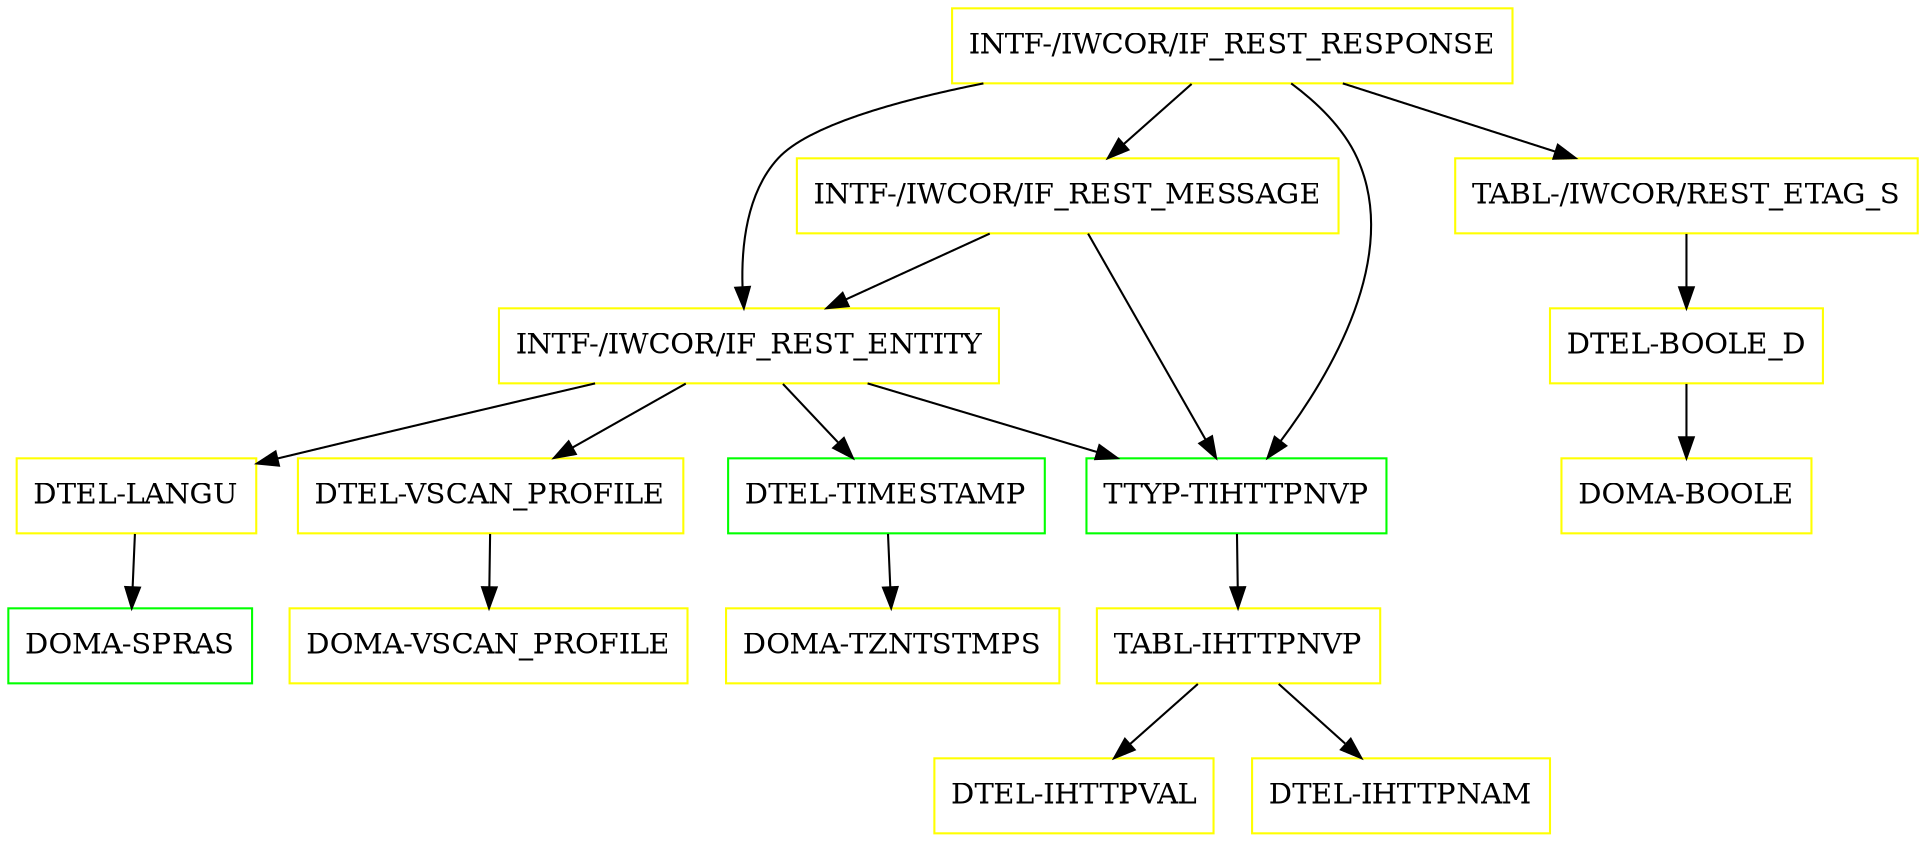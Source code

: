 digraph G {
  "INTF-/IWCOR/IF_REST_RESPONSE" [shape=box,color=yellow];
  "INTF-/IWCOR/IF_REST_ENTITY" [shape=box,color=yellow,URL="./INTF_%23IWCOR%23IF_REST_ENTITY.html"];
  "DTEL-VSCAN_PROFILE" [shape=box,color=yellow,URL="./DTEL_VSCAN_PROFILE.html"];
  "DOMA-VSCAN_PROFILE" [shape=box,color=yellow,URL="./DOMA_VSCAN_PROFILE.html"];
  "DTEL-TIMESTAMP" [shape=box,color=green,URL="./DTEL_TIMESTAMP.html"];
  "DOMA-TZNTSTMPS" [shape=box,color=yellow,URL="./DOMA_TZNTSTMPS.html"];
  "DTEL-LANGU" [shape=box,color=yellow,URL="./DTEL_LANGU.html"];
  "DOMA-SPRAS" [shape=box,color=green,URL="./DOMA_SPRAS.html"];
  "TTYP-TIHTTPNVP" [shape=box,color=green,URL="./TTYP_TIHTTPNVP.html"];
  "TABL-IHTTPNVP" [shape=box,color=yellow,URL="./TABL_IHTTPNVP.html"];
  "DTEL-IHTTPVAL" [shape=box,color=yellow,URL="./DTEL_IHTTPVAL.html"];
  "DTEL-IHTTPNAM" [shape=box,color=yellow,URL="./DTEL_IHTTPNAM.html"];
  "INTF-/IWCOR/IF_REST_MESSAGE" [shape=box,color=yellow,URL="./INTF_%23IWCOR%23IF_REST_MESSAGE.html"];
  "TABL-/IWCOR/REST_ETAG_S" [shape=box,color=yellow,URL="./TABL_%23IWCOR%23REST_ETAG_S.html"];
  "DTEL-BOOLE_D" [shape=box,color=yellow,URL="./DTEL_BOOLE_D.html"];
  "DOMA-BOOLE" [shape=box,color=yellow,URL="./DOMA_BOOLE.html"];
  "INTF-/IWCOR/IF_REST_RESPONSE" -> "TABL-/IWCOR/REST_ETAG_S";
  "INTF-/IWCOR/IF_REST_RESPONSE" -> "TTYP-TIHTTPNVP";
  "INTF-/IWCOR/IF_REST_RESPONSE" -> "INTF-/IWCOR/IF_REST_MESSAGE";
  "INTF-/IWCOR/IF_REST_RESPONSE" -> "INTF-/IWCOR/IF_REST_ENTITY";
  "INTF-/IWCOR/IF_REST_ENTITY" -> "TTYP-TIHTTPNVP";
  "INTF-/IWCOR/IF_REST_ENTITY" -> "DTEL-LANGU";
  "INTF-/IWCOR/IF_REST_ENTITY" -> "DTEL-TIMESTAMP";
  "INTF-/IWCOR/IF_REST_ENTITY" -> "DTEL-VSCAN_PROFILE";
  "DTEL-VSCAN_PROFILE" -> "DOMA-VSCAN_PROFILE";
  "DTEL-TIMESTAMP" -> "DOMA-TZNTSTMPS";
  "DTEL-LANGU" -> "DOMA-SPRAS";
  "TTYP-TIHTTPNVP" -> "TABL-IHTTPNVP";
  "TABL-IHTTPNVP" -> "DTEL-IHTTPNAM";
  "TABL-IHTTPNVP" -> "DTEL-IHTTPVAL";
  "INTF-/IWCOR/IF_REST_MESSAGE" -> "TTYP-TIHTTPNVP";
  "INTF-/IWCOR/IF_REST_MESSAGE" -> "INTF-/IWCOR/IF_REST_ENTITY";
  "TABL-/IWCOR/REST_ETAG_S" -> "DTEL-BOOLE_D";
  "DTEL-BOOLE_D" -> "DOMA-BOOLE";
}
